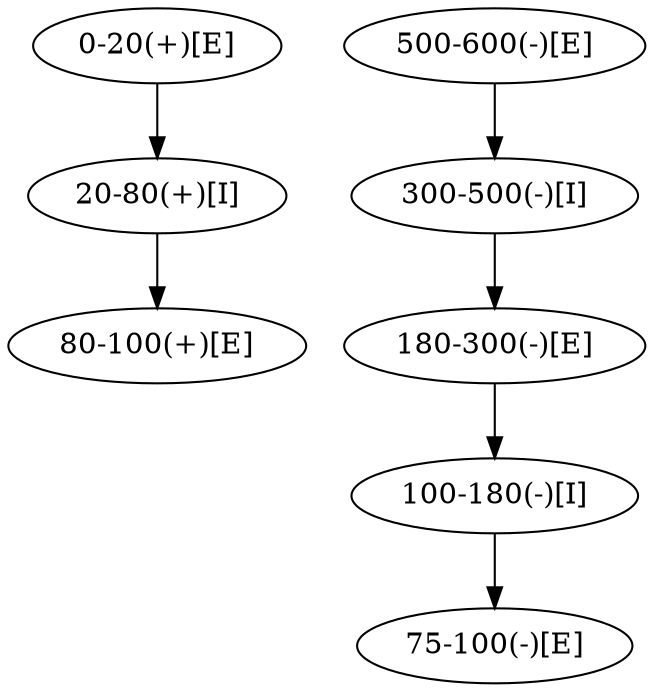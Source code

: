strict digraph G {
"0-20(+)[E]" [ids="G1.1.1"];
"20-80(+)[I]" [ids="G1.1"];
"75-100(-)[E]" [ids="G2.1.1"];
"100-180(-)[I]" [ids="G2.1"];
"180-300(-)[E]" [ids="G2.1.2,G3.1.1,G4.1.1"];
"300-500(-)[I]" [ids="G4.1"];
"500-600(-)[E]" [ids="G4.1.2"];
"80-100(+)[E]" [ids="G1.1.2"];
"0-20(+)[E]" -> "20-80(+)[I]";
"20-80(+)[I]" -> "80-100(+)[E]";
"100-180(-)[I]" -> "75-100(-)[E]";
"180-300(-)[E]" -> "100-180(-)[I]";
"300-500(-)[I]" -> "180-300(-)[E]";
"500-600(-)[E]" -> "300-500(-)[I]";
}
